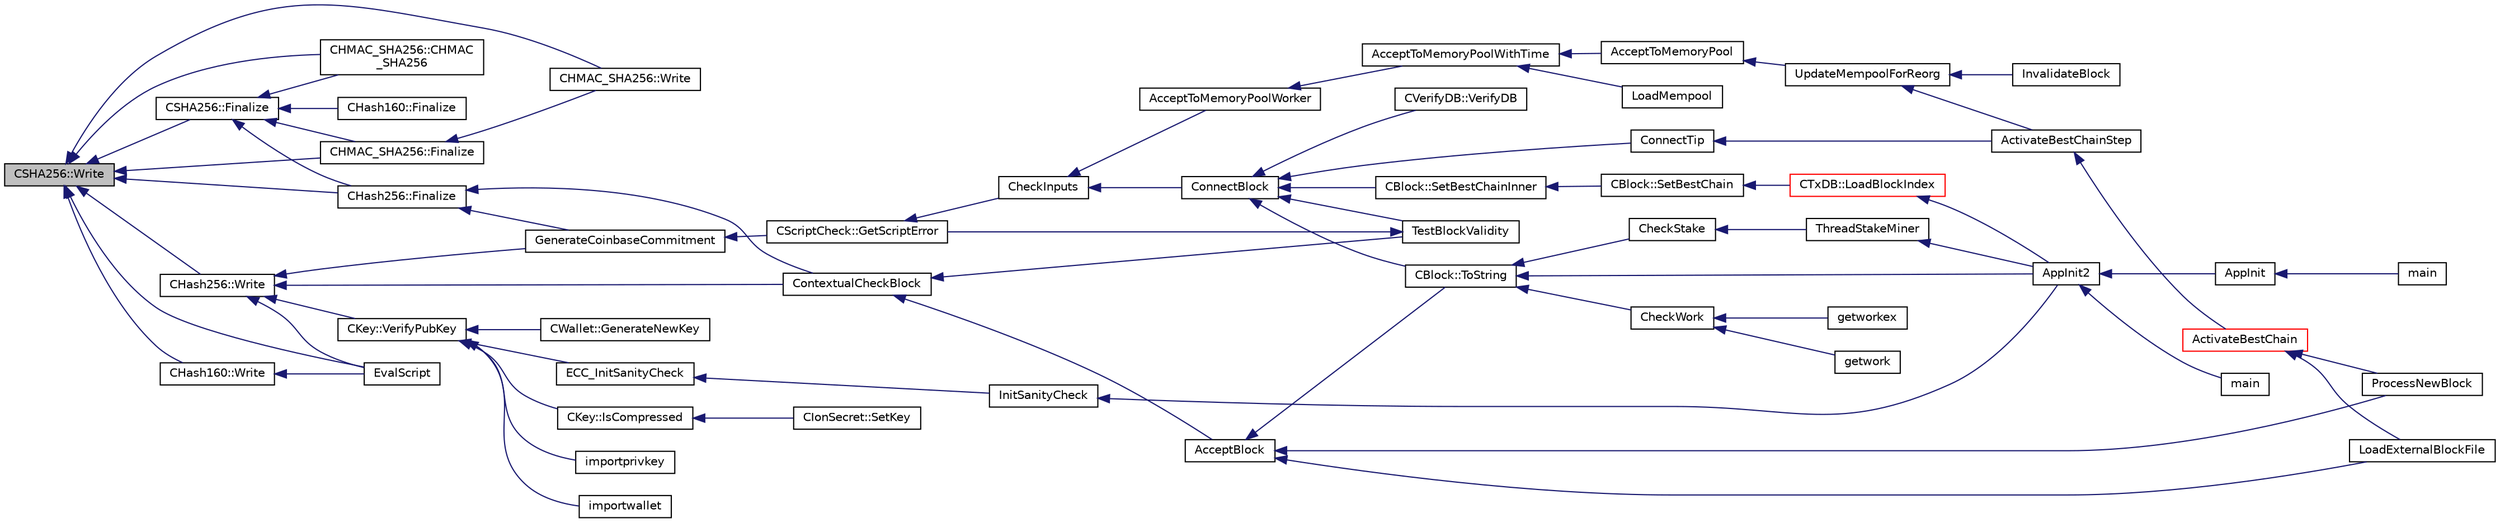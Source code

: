digraph "CSHA256::Write"
{
  edge [fontname="Helvetica",fontsize="10",labelfontname="Helvetica",labelfontsize="10"];
  node [fontname="Helvetica",fontsize="10",shape=record];
  rankdir="LR";
  Node98 [label="CSHA256::Write",height=0.2,width=0.4,color="black", fillcolor="grey75", style="filled", fontcolor="black"];
  Node98 -> Node99 [dir="back",color="midnightblue",fontsize="10",style="solid",fontname="Helvetica"];
  Node99 [label="CHMAC_SHA256::CHMAC\l_SHA256",height=0.2,width=0.4,color="black", fillcolor="white", style="filled",URL="$d7/dcc/class_c_h_m_a_c___s_h_a256.html#a63236821773ad9edb3fba4623eef39b2"];
  Node98 -> Node100 [dir="back",color="midnightblue",fontsize="10",style="solid",fontname="Helvetica"];
  Node100 [label="CHMAC_SHA256::Finalize",height=0.2,width=0.4,color="black", fillcolor="white", style="filled",URL="$d7/dcc/class_c_h_m_a_c___s_h_a256.html#a1cc600fd485b79dc52e11b12635c6dbe"];
  Node100 -> Node101 [dir="back",color="midnightblue",fontsize="10",style="solid",fontname="Helvetica"];
  Node101 [label="CHMAC_SHA256::Write",height=0.2,width=0.4,color="black", fillcolor="white", style="filled",URL="$d7/dcc/class_c_h_m_a_c___s_h_a256.html#a24ac9cf00e60d8028ab79df4aed984ff"];
  Node98 -> Node101 [dir="back",color="midnightblue",fontsize="10",style="solid",fontname="Helvetica"];
  Node98 -> Node102 [dir="back",color="midnightblue",fontsize="10",style="solid",fontname="Helvetica"];
  Node102 [label="CSHA256::Finalize",height=0.2,width=0.4,color="black", fillcolor="white", style="filled",URL="$d7/d2e/class_c_s_h_a256.html#a4259230be0caefa590bc324fc12b9b90"];
  Node102 -> Node99 [dir="back",color="midnightblue",fontsize="10",style="solid",fontname="Helvetica"];
  Node102 -> Node100 [dir="back",color="midnightblue",fontsize="10",style="solid",fontname="Helvetica"];
  Node102 -> Node103 [dir="back",color="midnightblue",fontsize="10",style="solid",fontname="Helvetica"];
  Node103 [label="CHash256::Finalize",height=0.2,width=0.4,color="black", fillcolor="white", style="filled",URL="$d4/dec/class_c_hash256.html#aa8a70c1b7cf24ce7d00240a1131cf4e7"];
  Node103 -> Node104 [dir="back",color="midnightblue",fontsize="10",style="solid",fontname="Helvetica"];
  Node104 [label="GenerateCoinbaseCommitment",height=0.2,width=0.4,color="black", fillcolor="white", style="filled",URL="$db/d38/validation_8h.html#a743ca389dc886ef8ec875ce8d08ec97e",tooltip="Produce the necessary coinbase commitment for a block (modifies the hash, don&#39;t call for mined blocks..."];
  Node104 -> Node105 [dir="back",color="midnightblue",fontsize="10",style="solid",fontname="Helvetica"];
  Node105 [label="CScriptCheck::GetScriptError",height=0.2,width=0.4,color="black", fillcolor="white", style="filled",URL="$df/d12/class_c_script_check.html#a1340496c37e521c253606b5957173afd"];
  Node105 -> Node106 [dir="back",color="midnightblue",fontsize="10",style="solid",fontname="Helvetica"];
  Node106 [label="CheckInputs",height=0.2,width=0.4,color="black", fillcolor="white", style="filled",URL="$dd/d7d/validation_8cpp.html#a48897c72856156ef5606fc27fe1954f3",tooltip="Check whether all inputs of this transaction are valid (no double spends, scripts & sigs..."];
  Node106 -> Node107 [dir="back",color="midnightblue",fontsize="10",style="solid",fontname="Helvetica"];
  Node107 [label="AcceptToMemoryPoolWorker",height=0.2,width=0.4,color="black", fillcolor="white", style="filled",URL="$dd/d7d/validation_8cpp.html#a274b0623037c72315662a07ecf760176"];
  Node107 -> Node108 [dir="back",color="midnightblue",fontsize="10",style="solid",fontname="Helvetica"];
  Node108 [label="AcceptToMemoryPoolWithTime",height=0.2,width=0.4,color="black", fillcolor="white", style="filled",URL="$dd/d7d/validation_8cpp.html#a7e5d2eb678cdda338b2dc803a2d4999f",tooltip="(try to) add transaction to memory pool with a specified acceptance time "];
  Node108 -> Node109 [dir="back",color="midnightblue",fontsize="10",style="solid",fontname="Helvetica"];
  Node109 [label="AcceptToMemoryPool",height=0.2,width=0.4,color="black", fillcolor="white", style="filled",URL="$db/d38/validation_8h.html#a25cdf856fb2107e0e96fd6bf4c0619cb",tooltip="(try to) add transaction to memory pool plTxnReplaced will be appended to with all transactions repla..."];
  Node109 -> Node110 [dir="back",color="midnightblue",fontsize="10",style="solid",fontname="Helvetica"];
  Node110 [label="UpdateMempoolForReorg",height=0.2,width=0.4,color="black", fillcolor="white", style="filled",URL="$dd/d7d/validation_8cpp.html#aaa1204b724d7b62f09ef22df4c6a592d"];
  Node110 -> Node111 [dir="back",color="midnightblue",fontsize="10",style="solid",fontname="Helvetica"];
  Node111 [label="ActivateBestChainStep",height=0.2,width=0.4,color="black", fillcolor="white", style="filled",URL="$dd/d7d/validation_8cpp.html#a4e2b817360d39dc766271f51fc146c96",tooltip="Try to make some progress towards making pindexMostWork the active block. "];
  Node111 -> Node112 [dir="back",color="midnightblue",fontsize="10",style="solid",fontname="Helvetica"];
  Node112 [label="ActivateBestChain",height=0.2,width=0.4,color="red", fillcolor="white", style="filled",URL="$db/d38/validation_8h.html#a81d9ced51eb72d4df66abddb00318b64",tooltip="Find the best known block, and make it the tip of the block chain. "];
  Node112 -> Node114 [dir="back",color="midnightblue",fontsize="10",style="solid",fontname="Helvetica"];
  Node114 [label="ProcessNewBlock",height=0.2,width=0.4,color="black", fillcolor="white", style="filled",URL="$db/d38/validation_8h.html#a290fce59049c0951b8eb73f0129bf6f0",tooltip="Process an incoming block. "];
  Node112 -> Node115 [dir="back",color="midnightblue",fontsize="10",style="solid",fontname="Helvetica"];
  Node115 [label="LoadExternalBlockFile",height=0.2,width=0.4,color="black", fillcolor="white", style="filled",URL="$db/d38/validation_8h.html#a2233339a13d09038cf2e46f4d0144be4",tooltip="Import blocks from an external file. "];
  Node110 -> Node116 [dir="back",color="midnightblue",fontsize="10",style="solid",fontname="Helvetica"];
  Node116 [label="InvalidateBlock",height=0.2,width=0.4,color="black", fillcolor="white", style="filled",URL="$db/d38/validation_8h.html#adf70cddb5b3b3218a7f22da08dc4a456",tooltip="Mark a block as invalid. "];
  Node108 -> Node117 [dir="back",color="midnightblue",fontsize="10",style="solid",fontname="Helvetica"];
  Node117 [label="LoadMempool",height=0.2,width=0.4,color="black", fillcolor="white", style="filled",URL="$db/d38/validation_8h.html#adea951730b49ef41e5390df5be8d3f1b",tooltip="Load the mempool from disk. "];
  Node106 -> Node118 [dir="back",color="midnightblue",fontsize="10",style="solid",fontname="Helvetica"];
  Node118 [label="ConnectBlock",height=0.2,width=0.4,color="black", fillcolor="white", style="filled",URL="$dd/d7d/validation_8cpp.html#afafbb35ee38b98e832fcb8b159942055",tooltip="Apply the effects of this block (with given index) on the UTXO set represented by coins..."];
  Node118 -> Node119 [dir="back",color="midnightblue",fontsize="10",style="solid",fontname="Helvetica"];
  Node119 [label="CBlock::SetBestChainInner",height=0.2,width=0.4,color="black", fillcolor="white", style="filled",URL="$d3/d51/class_c_block.html#a82c90ccbecf89a38ff56d8429514e2c2"];
  Node119 -> Node120 [dir="back",color="midnightblue",fontsize="10",style="solid",fontname="Helvetica"];
  Node120 [label="CBlock::SetBestChain",height=0.2,width=0.4,color="black", fillcolor="white", style="filled",URL="$d3/d51/class_c_block.html#a6e308b2d75d1cfc4a75eda36feb60ca1"];
  Node120 -> Node121 [dir="back",color="midnightblue",fontsize="10",style="solid",fontname="Helvetica"];
  Node121 [label="CTxDB::LoadBlockIndex",height=0.2,width=0.4,color="red", fillcolor="white", style="filled",URL="$d9/d8d/class_c_tx_d_b.html#abcb9df0821d996f811f6604b452a26a0"];
  Node121 -> Node122 [dir="back",color="midnightblue",fontsize="10",style="solid",fontname="Helvetica"];
  Node122 [label="AppInit2",height=0.2,width=0.4,color="black", fillcolor="white", style="filled",URL="$d8/dc0/init_8h.html#a1a4c1bfbf6ba1db77e988b89b9cadfd3",tooltip="Initialize ion. "];
  Node122 -> Node123 [dir="back",color="midnightblue",fontsize="10",style="solid",fontname="Helvetica"];
  Node123 [label="AppInit",height=0.2,width=0.4,color="black", fillcolor="white", style="filled",URL="$d4/d35/iond_8cpp.html#ac59316b767e6984e1285f0531275286b"];
  Node123 -> Node124 [dir="back",color="midnightblue",fontsize="10",style="solid",fontname="Helvetica"];
  Node124 [label="main",height=0.2,width=0.4,color="black", fillcolor="white", style="filled",URL="$d4/d35/iond_8cpp.html#a0ddf1224851353fc92bfbff6f499fa97"];
  Node122 -> Node125 [dir="back",color="midnightblue",fontsize="10",style="solid",fontname="Helvetica"];
  Node125 [label="main",height=0.2,width=0.4,color="black", fillcolor="white", style="filled",URL="$d5/d2d/ion_8cpp.html#a0ddf1224851353fc92bfbff6f499fa97"];
  Node118 -> Node128 [dir="back",color="midnightblue",fontsize="10",style="solid",fontname="Helvetica"];
  Node128 [label="CBlock::ToString",height=0.2,width=0.4,color="black", fillcolor="white", style="filled",URL="$d3/d51/class_c_block.html#a0e8a98f10831c00ae76b3a831c4804e5"];
  Node128 -> Node122 [dir="back",color="midnightblue",fontsize="10",style="solid",fontname="Helvetica"];
  Node128 -> Node129 [dir="back",color="midnightblue",fontsize="10",style="solid",fontname="Helvetica"];
  Node129 [label="CheckWork",height=0.2,width=0.4,color="black", fillcolor="white", style="filled",URL="$de/d13/miner_8h.html#aadd8a05aa6d8fae1c0f4daa5e971a12a",tooltip="Check mined proof-of-work block. "];
  Node129 -> Node130 [dir="back",color="midnightblue",fontsize="10",style="solid",fontname="Helvetica"];
  Node130 [label="getworkex",height=0.2,width=0.4,color="black", fillcolor="white", style="filled",URL="$d4/ddd/rpcmining_8cpp.html#aa40f86dc468a3f2ef4a3bba99e20a069"];
  Node129 -> Node131 [dir="back",color="midnightblue",fontsize="10",style="solid",fontname="Helvetica"];
  Node131 [label="getwork",height=0.2,width=0.4,color="black", fillcolor="white", style="filled",URL="$d4/ddd/rpcmining_8cpp.html#a356be62c93d38267a7da9e1cb644d547"];
  Node128 -> Node132 [dir="back",color="midnightblue",fontsize="10",style="solid",fontname="Helvetica"];
  Node132 [label="CheckStake",height=0.2,width=0.4,color="black", fillcolor="white", style="filled",URL="$de/d13/miner_8h.html#a68be4bcfa03b86095641eac5ca996fed",tooltip="Check mined proof-of-stake block. "];
  Node132 -> Node133 [dir="back",color="midnightblue",fontsize="10",style="solid",fontname="Helvetica"];
  Node133 [label="ThreadStakeMiner",height=0.2,width=0.4,color="black", fillcolor="white", style="filled",URL="$d6/de3/miner_8cpp.html#a31faece5ef0e403969b3d3debd79b352"];
  Node133 -> Node122 [dir="back",color="midnightblue",fontsize="10",style="solid",fontname="Helvetica"];
  Node118 -> Node134 [dir="back",color="midnightblue",fontsize="10",style="solid",fontname="Helvetica"];
  Node134 [label="ConnectTip",height=0.2,width=0.4,color="black", fillcolor="white", style="filled",URL="$dd/d7d/validation_8cpp.html#a6aed3630ddc1f0822daf257250d4799a",tooltip="Connect a new block to chainActive. "];
  Node134 -> Node111 [dir="back",color="midnightblue",fontsize="10",style="solid",fontname="Helvetica"];
  Node118 -> Node135 [dir="back",color="midnightblue",fontsize="10",style="solid",fontname="Helvetica"];
  Node135 [label="TestBlockValidity",height=0.2,width=0.4,color="black", fillcolor="white", style="filled",URL="$db/d38/validation_8h.html#a12c39e969c9077605ae8a91730fb78d3",tooltip="Check a block is completely valid from start to finish (only works on top of our current best block..."];
  Node135 -> Node105 [dir="back",color="midnightblue",fontsize="10",style="solid",fontname="Helvetica"];
  Node118 -> Node136 [dir="back",color="midnightblue",fontsize="10",style="solid",fontname="Helvetica"];
  Node136 [label="CVerifyDB::VerifyDB",height=0.2,width=0.4,color="black", fillcolor="white", style="filled",URL="$d7/da0/class_c_verify_d_b.html#af12e07230f20d23cf01d417d0e785c49"];
  Node103 -> Node137 [dir="back",color="midnightblue",fontsize="10",style="solid",fontname="Helvetica"];
  Node137 [label="ContextualCheckBlock",height=0.2,width=0.4,color="black", fillcolor="white", style="filled",URL="$dd/d7d/validation_8cpp.html#a3738f9e2128f53dff80e660afa21de3e"];
  Node137 -> Node138 [dir="back",color="midnightblue",fontsize="10",style="solid",fontname="Helvetica"];
  Node138 [label="AcceptBlock",height=0.2,width=0.4,color="black", fillcolor="white", style="filled",URL="$dd/d7d/validation_8cpp.html#aaa7054d6767ac72da76062adba62e296",tooltip="Store block on disk. "];
  Node138 -> Node128 [dir="back",color="midnightblue",fontsize="10",style="solid",fontname="Helvetica"];
  Node138 -> Node114 [dir="back",color="midnightblue",fontsize="10",style="solid",fontname="Helvetica"];
  Node138 -> Node115 [dir="back",color="midnightblue",fontsize="10",style="solid",fontname="Helvetica"];
  Node137 -> Node135 [dir="back",color="midnightblue",fontsize="10",style="solid",fontname="Helvetica"];
  Node102 -> Node139 [dir="back",color="midnightblue",fontsize="10",style="solid",fontname="Helvetica"];
  Node139 [label="CHash160::Finalize",height=0.2,width=0.4,color="black", fillcolor="white", style="filled",URL="$d4/d9c/class_c_hash160.html#a9bb08e1772002ae1a5d85017ba7952ee"];
  Node98 -> Node103 [dir="back",color="midnightblue",fontsize="10",style="solid",fontname="Helvetica"];
  Node98 -> Node140 [dir="back",color="midnightblue",fontsize="10",style="solid",fontname="Helvetica"];
  Node140 [label="CHash256::Write",height=0.2,width=0.4,color="black", fillcolor="white", style="filled",URL="$d4/dec/class_c_hash256.html#a9cc25033c6435cb28e2e8e377c949a7a"];
  Node140 -> Node141 [dir="back",color="midnightblue",fontsize="10",style="solid",fontname="Helvetica"];
  Node141 [label="CKey::VerifyPubKey",height=0.2,width=0.4,color="black", fillcolor="white", style="filled",URL="$d2/d63/class_c_key.html#ac53425b8d0f89067bce781c485101b20",tooltip="Verify thoroughly whether a private key and a public key match. "];
  Node141 -> Node142 [dir="back",color="midnightblue",fontsize="10",style="solid",fontname="Helvetica"];
  Node142 [label="ECC_InitSanityCheck",height=0.2,width=0.4,color="black", fillcolor="white", style="filled",URL="$de/de5/key_8h.html#a55cc40f04bf887c1000667caccb0684a",tooltip="Check that required EC support is available at runtime. "];
  Node142 -> Node143 [dir="back",color="midnightblue",fontsize="10",style="solid",fontname="Helvetica"];
  Node143 [label="InitSanityCheck",height=0.2,width=0.4,color="black", fillcolor="white", style="filled",URL="$d0/dc9/init_8cpp.html#a878797b40fb8eb0d7f330a41d7742d11",tooltip="Sanity checks Ensure that Ion is running in a usable environment with all necessary library support..."];
  Node143 -> Node122 [dir="back",color="midnightblue",fontsize="10",style="solid",fontname="Helvetica"];
  Node141 -> Node144 [dir="back",color="midnightblue",fontsize="10",style="solid",fontname="Helvetica"];
  Node144 [label="CKey::IsCompressed",height=0.2,width=0.4,color="black", fillcolor="white", style="filled",URL="$d2/d63/class_c_key.html#a96b017433a65335775cf3807d73f85ce"];
  Node144 -> Node145 [dir="back",color="midnightblue",fontsize="10",style="solid",fontname="Helvetica"];
  Node145 [label="CIonSecret::SetKey",height=0.2,width=0.4,color="black", fillcolor="white", style="filled",URL="$d3/d88/class_c_ion_secret.html#af28cc32f79cc793418e810e8ae12e25e"];
  Node141 -> Node146 [dir="back",color="midnightblue",fontsize="10",style="solid",fontname="Helvetica"];
  Node146 [label="importprivkey",height=0.2,width=0.4,color="black", fillcolor="white", style="filled",URL="$dc/dbf/rpcdump_8cpp.html#a3a6fdb974fce01220a895393d444e981"];
  Node141 -> Node147 [dir="back",color="midnightblue",fontsize="10",style="solid",fontname="Helvetica"];
  Node147 [label="importwallet",height=0.2,width=0.4,color="black", fillcolor="white", style="filled",URL="$dc/dbf/rpcdump_8cpp.html#a2566d5c9dd1938b74e70398cdb3ac5c1"];
  Node141 -> Node148 [dir="back",color="midnightblue",fontsize="10",style="solid",fontname="Helvetica"];
  Node148 [label="CWallet::GenerateNewKey",height=0.2,width=0.4,color="black", fillcolor="white", style="filled",URL="$d2/de5/class_c_wallet.html#a061fe7f54f80ec40f856b3e6365c2f4a"];
  Node140 -> Node149 [dir="back",color="midnightblue",fontsize="10",style="solid",fontname="Helvetica"];
  Node149 [label="EvalScript",height=0.2,width=0.4,color="black", fillcolor="white", style="filled",URL="$de/d7f/script_8h.html#a95e4207f5f6abd316a0678f3ed8ee2f2"];
  Node140 -> Node104 [dir="back",color="midnightblue",fontsize="10",style="solid",fontname="Helvetica"];
  Node140 -> Node137 [dir="back",color="midnightblue",fontsize="10",style="solid",fontname="Helvetica"];
  Node98 -> Node150 [dir="back",color="midnightblue",fontsize="10",style="solid",fontname="Helvetica"];
  Node150 [label="CHash160::Write",height=0.2,width=0.4,color="black", fillcolor="white", style="filled",URL="$d4/d9c/class_c_hash160.html#af56cdd9443013eb68b246aa8450217f2"];
  Node150 -> Node149 [dir="back",color="midnightblue",fontsize="10",style="solid",fontname="Helvetica"];
  Node98 -> Node149 [dir="back",color="midnightblue",fontsize="10",style="solid",fontname="Helvetica"];
}
